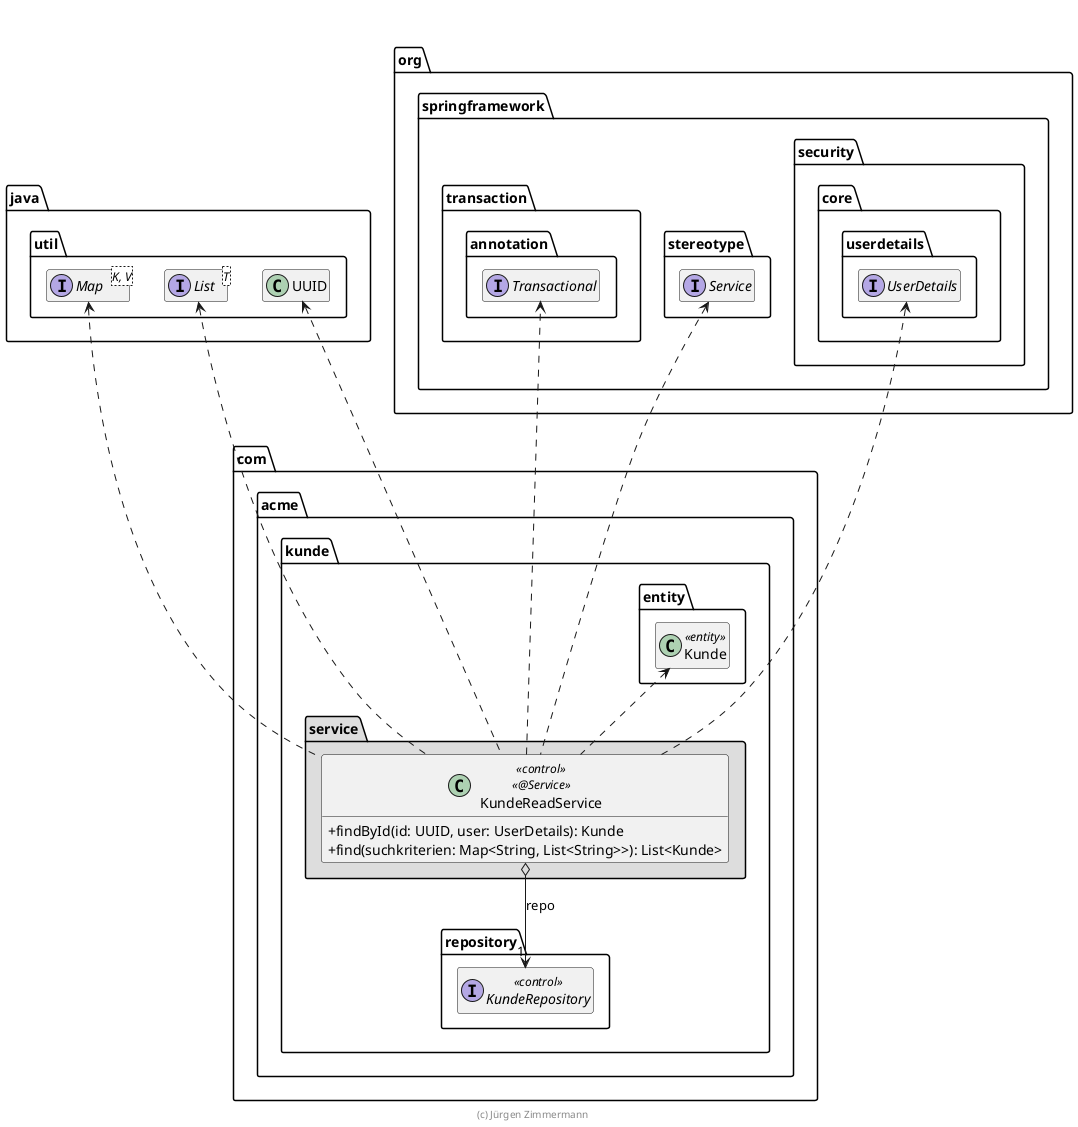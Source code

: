 ' Copyright (C) 2019 - present Juergen Zimmermann, Hochschule Karlsruhe
'
' This program is free software: you can redistribute it and/or modify
' it under the terms of the GNU General Public License as published by
' the Free Software Foundation, either version 3 of the License, or
' (at your option) any later version.
'
' This program is distributed in the hope that it will be useful,
' but WITHOUT ANY WARRANTY; without even the implied warranty of
' MERCHANTABILITY or FITNESS FOR A PARTICULAR PURPOSE.  See the
' GNU General Public License for more details.
'
' You should have received a copy of the GNU General Public License
' along with this program.  If not, see <https://www.gnu.org/licenses/>.
@startuml KundeService

skinparam classAttributeIconSize 0

package java.util {
    interface List<T>
    interface Map<K, V>
    class UUID
}

package org.springframework {
    package stereotype {
        interface Service
    }

    package transaction.annotation {
        interface Transactional
    }

    package security.core.userdetails {
        interface UserDetails
    }

    List .right[hidden].> UserDetails
}


package com.acme.kunde {
    package entity {
        class Kunde << entity >>

        Kunde .up[hidden].> UUID
        Kunde .up[hidden].> UserDetails
        Kunde .up[hidden].> Service
        Kunde .up[hidden].> Transactional
    }

    package repository {
        interface KundeRepository << control >>
    }

    package service #DDDDDD {
        class KundeReadService << control >> << @Service >> {
            + findById(id: UUID, user: UserDetails): Kunde
            + find(suchkriterien: Map<String, List<String>>): List<Kunde>
        }

        KundeReadService o--> "1" KundeRepository : repo
        KundeReadService .up.> Kunde
        KundeReadService .up.> UUID
        KundeReadService .up.> List
        KundeReadService .up.> Map
        KundeReadService .up.> Service
        KundeReadService ..> Transactional
        KundeReadService ..> UserDetails
    }
}

hide empty members

footer (c) Jürgen Zimmermann

@enduml
